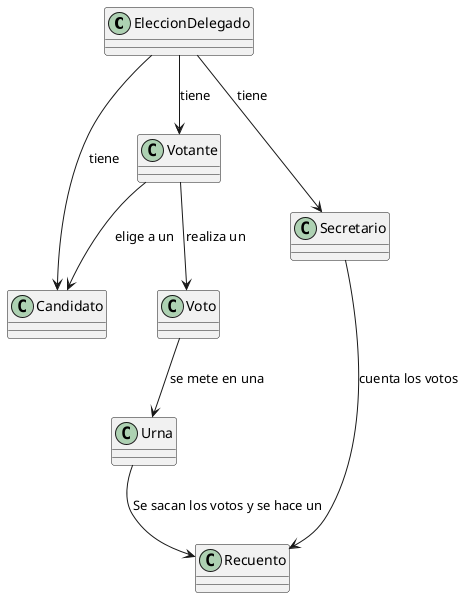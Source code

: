 @startuml
class EleccionDelegado {
}

class Candidato {
}

class Votante{
}

class Voto{
}

class Urna {
}

class Secretario{
}

class Recuento {
}

EleccionDelegado --> Candidato : "tiene"
EleccionDelegado --> Votante : "tiene"
EleccionDelegado --> Secretario : "tiene"
Votante --> Voto : "realiza un"
Votante --> Candidato : "elige a un"
Voto --> Urna : "se mete en una"
Secretario --> Recuento : "cuenta los votos"
Urna --> Recuento : "Se sacan los votos y se hace un"

@enduml
